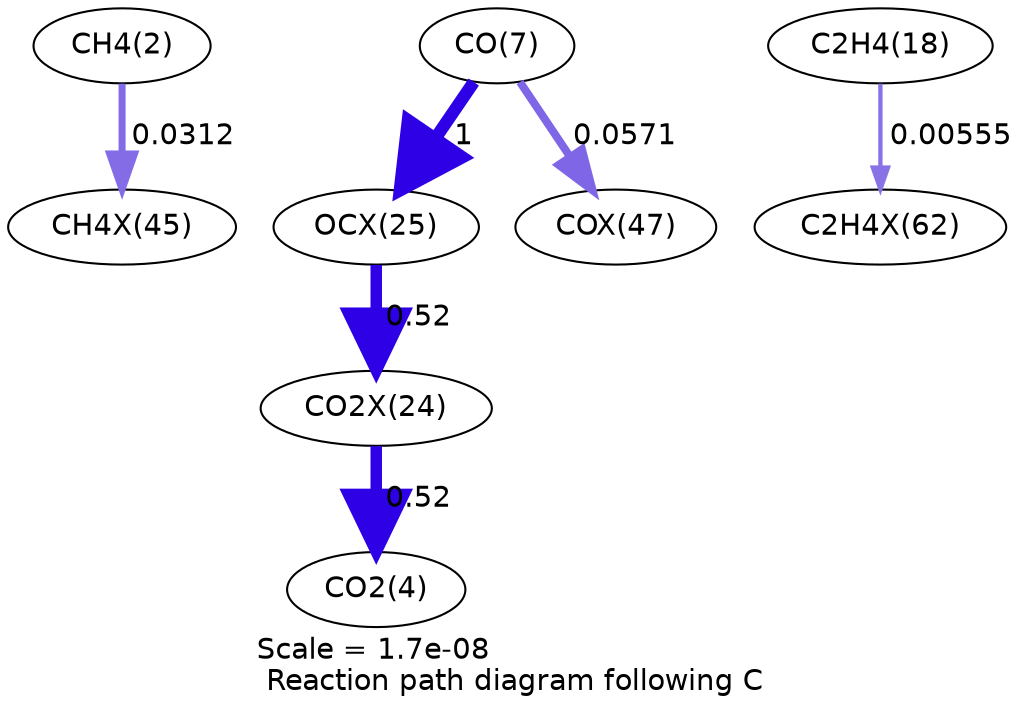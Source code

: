 digraph reaction_paths {
center=1;
s4 -> s68[fontname="Helvetica", penwidth=3.38, arrowsize=1.69, color="0.7, 0.531, 0.9"
, label=" 0.0312"];
s9 -> s64[fontname="Helvetica", penwidth=6, arrowsize=3, color="0.7, 1.5, 0.9"
, label=" 1"];
s9 -> s70[fontname="Helvetica", penwidth=3.84, arrowsize=1.92, color="0.7, 0.557, 0.9"
, label=" 0.0571"];
s64 -> s63[fontname="Helvetica", penwidth=5.51, arrowsize=2.75, color="0.7, 1.02, 0.9"
, label=" 0.52"];
s63 -> s6[fontname="Helvetica", penwidth=5.51, arrowsize=2.75, color="0.7, 1.02, 0.9"
, label=" 0.52"];
s20 -> s77[fontname="Helvetica", penwidth=2.08, arrowsize=1.04, color="0.7, 0.506, 0.9"
, label=" 0.00555"];
s4 [ fontname="Helvetica", label="CH4(2)"];
s6 [ fontname="Helvetica", label="CO2(4)"];
s9 [ fontname="Helvetica", label="CO(7)"];
s20 [ fontname="Helvetica", label="C2H4(18)"];
s63 [ fontname="Helvetica", label="CO2X(24)"];
s64 [ fontname="Helvetica", label="OCX(25)"];
s68 [ fontname="Helvetica", label="CH4X(45)"];
s70 [ fontname="Helvetica", label="COX(47)"];
s77 [ fontname="Helvetica", label="C2H4X(62)"];
 label = "Scale = 1.7e-08\l Reaction path diagram following C";
 fontname = "Helvetica";
}
